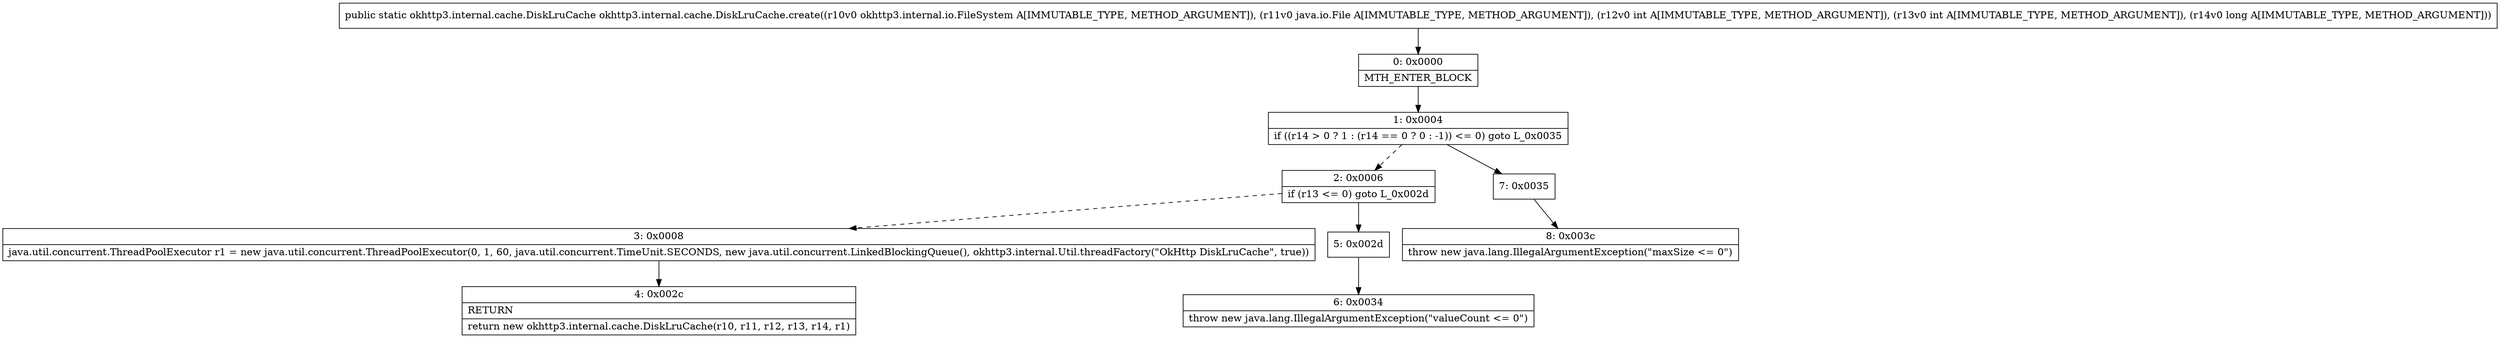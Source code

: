 digraph "CFG forokhttp3.internal.cache.DiskLruCache.create(Lokhttp3\/internal\/io\/FileSystem;Ljava\/io\/File;IIJ)Lokhttp3\/internal\/cache\/DiskLruCache;" {
Node_0 [shape=record,label="{0\:\ 0x0000|MTH_ENTER_BLOCK\l}"];
Node_1 [shape=record,label="{1\:\ 0x0004|if ((r14 \> 0 ? 1 : (r14 == 0 ? 0 : \-1)) \<= 0) goto L_0x0035\l}"];
Node_2 [shape=record,label="{2\:\ 0x0006|if (r13 \<= 0) goto L_0x002d\l}"];
Node_3 [shape=record,label="{3\:\ 0x0008|java.util.concurrent.ThreadPoolExecutor r1 = new java.util.concurrent.ThreadPoolExecutor(0, 1, 60, java.util.concurrent.TimeUnit.SECONDS, new java.util.concurrent.LinkedBlockingQueue(), okhttp3.internal.Util.threadFactory(\"OkHttp DiskLruCache\", true))\l}"];
Node_4 [shape=record,label="{4\:\ 0x002c|RETURN\l|return new okhttp3.internal.cache.DiskLruCache(r10, r11, r12, r13, r14, r1)\l}"];
Node_5 [shape=record,label="{5\:\ 0x002d}"];
Node_6 [shape=record,label="{6\:\ 0x0034|throw new java.lang.IllegalArgumentException(\"valueCount \<= 0\")\l}"];
Node_7 [shape=record,label="{7\:\ 0x0035}"];
Node_8 [shape=record,label="{8\:\ 0x003c|throw new java.lang.IllegalArgumentException(\"maxSize \<= 0\")\l}"];
MethodNode[shape=record,label="{public static okhttp3.internal.cache.DiskLruCache okhttp3.internal.cache.DiskLruCache.create((r10v0 okhttp3.internal.io.FileSystem A[IMMUTABLE_TYPE, METHOD_ARGUMENT]), (r11v0 java.io.File A[IMMUTABLE_TYPE, METHOD_ARGUMENT]), (r12v0 int A[IMMUTABLE_TYPE, METHOD_ARGUMENT]), (r13v0 int A[IMMUTABLE_TYPE, METHOD_ARGUMENT]), (r14v0 long A[IMMUTABLE_TYPE, METHOD_ARGUMENT])) }"];
MethodNode -> Node_0;
Node_0 -> Node_1;
Node_1 -> Node_2[style=dashed];
Node_1 -> Node_7;
Node_2 -> Node_3[style=dashed];
Node_2 -> Node_5;
Node_3 -> Node_4;
Node_5 -> Node_6;
Node_7 -> Node_8;
}

